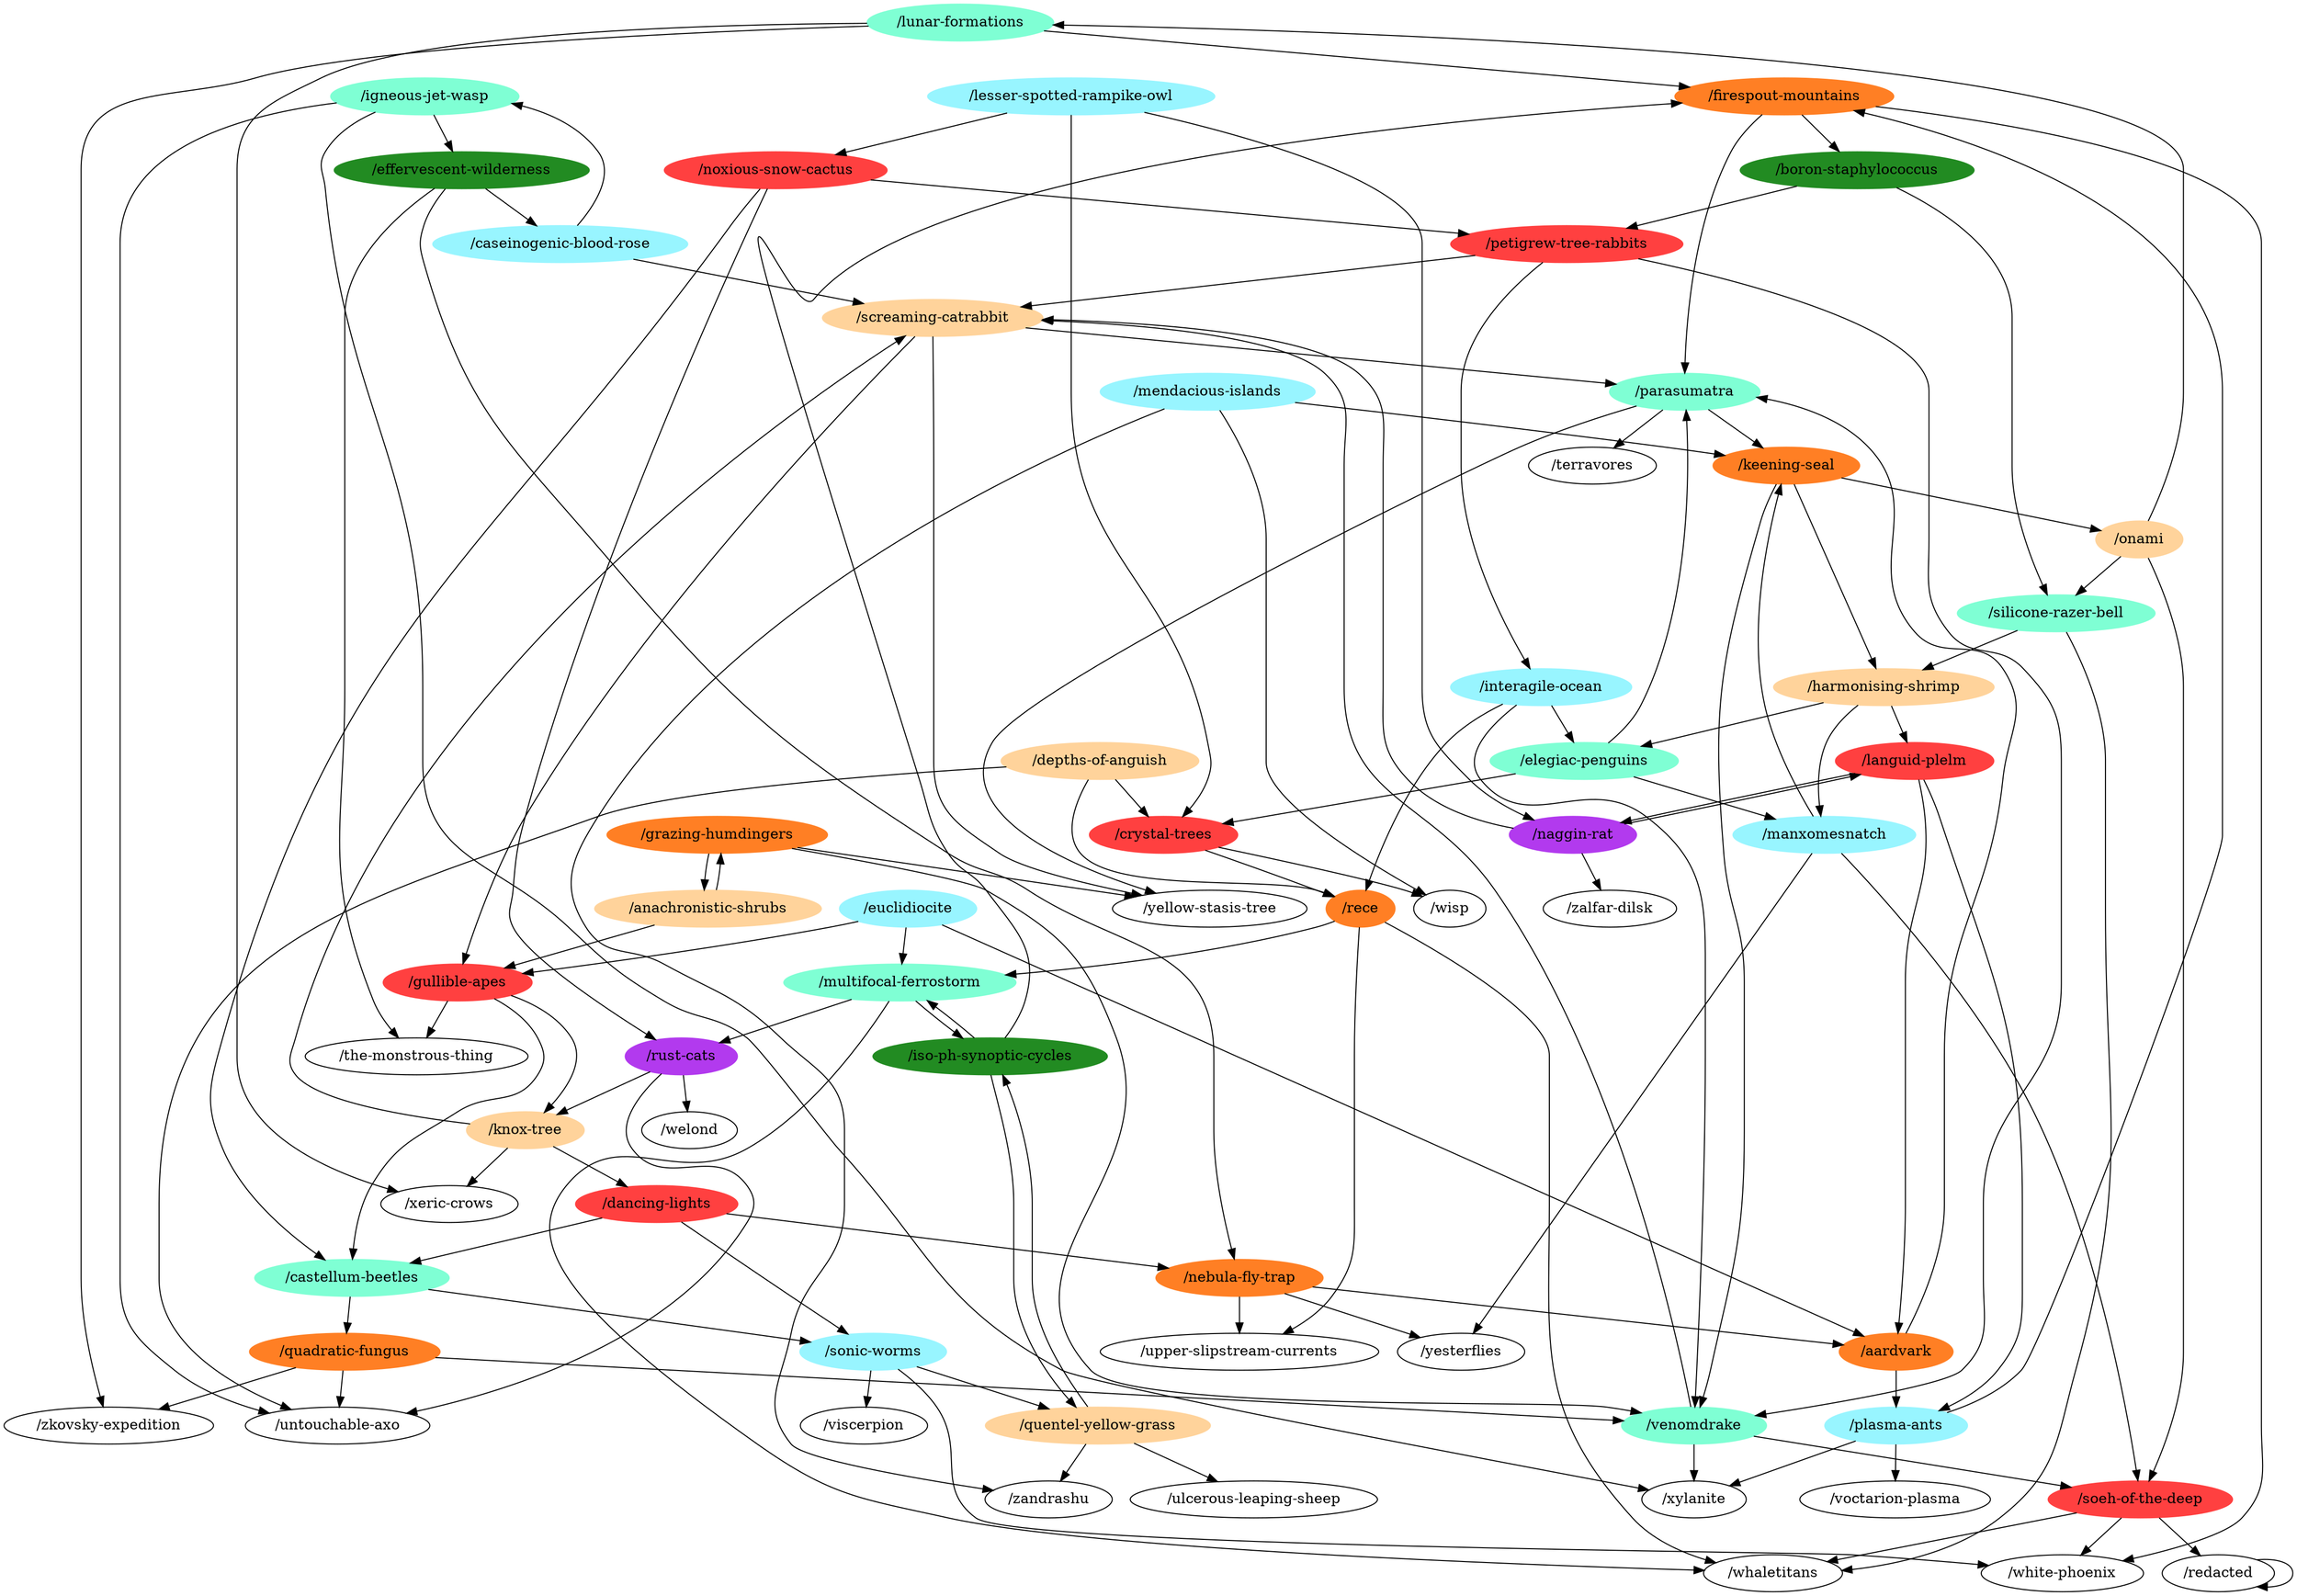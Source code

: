 digraph G {"/lunar-formations" -> "/firespout-mountains";
"/lunar-formations" -> "/xeric-crows";
"/lunar-formations" -> "/zkovsky-expedition";
"/lunar-formations" [color=aquamarine,style=filled];
"/naggin-rat" -> "/zalfar-dilsk";
"/naggin-rat" -> "/languid-plelm";
"/naggin-rat" -> "/screaming-catrabbit";
"/naggin-rat" [color=darkorchid2,style=filled];
"/iso-ph-synoptic-cycles" -> "/multifocal-ferrostorm";
"/iso-ph-synoptic-cycles" -> "/firespout-mountains";
"/iso-ph-synoptic-cycles" -> "/quentel-yellow-grass";
"/iso-ph-synoptic-cycles" [color=forestgreen,style=filled];
"/multifocal-ferrostorm" -> "/iso-ph-synoptic-cycles";
"/multifocal-ferrostorm" -> "/rust-cats";
"/multifocal-ferrostorm" -> "/whaletitans";
"/multifocal-ferrostorm" [color=aquamarine,style=filled];
"/effervescent-wilderness" -> "/nebula-fly-trap";
"/effervescent-wilderness" -> "/the-monstrous-thing";
"/effervescent-wilderness" -> "/caseinogenic-blood-rose";
"/effervescent-wilderness" [color=forestgreen,style=filled];
"/harmonising-shrimp" -> "/languid-plelm";
"/harmonising-shrimp" -> "/elegiac-penguins";
"/harmonising-shrimp" -> "/manxomesnatch";
"/harmonising-shrimp" [color=burlywood1,style=filled];
"/soeh-of-the-deep" -> "/whaletitans";
"/soeh-of-the-deep" -> "/white-phoenix";
"/soeh-of-the-deep" -> "/redacted";
"/soeh-of-the-deep" [color=brown1,style=filled];
"/boron-staphylococcus" -> "/petigrew-tree-rabbits";
"/boron-staphylococcus" -> "/silicone-razer-bell";
"/boron-staphylococcus" [color=forestgreen,style=filled];
"/castellum-beetles" -> "/quadratic-fungus";
"/castellum-beetles" -> "/sonic-worms";
"/castellum-beetles" [color=aquamarine,style=filled];
"/firespout-mountains" -> "/boron-staphylococcus";
"/firespout-mountains" -> "/parasumatra";
"/firespout-mountains" -> "/white-phoenix";
"/firespout-mountains" [color=chocolate1,style=filled];
"/nebula-fly-trap" -> "/upper-slipstream-currents";
"/nebula-fly-trap" -> "/yesterflies";
"/nebula-fly-trap" -> "/aardvark";
"/nebula-fly-trap" [color=chocolate1,style=filled];
"/igneous-jet-wasp" -> "/effervescent-wilderness";
"/igneous-jet-wasp" -> "/untouchable-axo";
"/igneous-jet-wasp" -> "/xylanite";
"/igneous-jet-wasp" [color=aquamarine,style=filled];
"/lesser-spotted-rampike-owl" -> "/naggin-rat";
"/lesser-spotted-rampike-owl" -> "/noxious-snow-cactus";
"/lesser-spotted-rampike-owl" -> "/crystal-trees";
"/lesser-spotted-rampike-owl" [color=cadetblue1,style=filled];
"/venomdrake" -> "/soeh-of-the-deep";
"/venomdrake" -> "/xylanite";
"/venomdrake" -> "/screaming-catrabbit";
"/venomdrake" [color=aquamarine,style=filled];
"/petigrew-tree-rabbits" -> "/venomdrake";
"/petigrew-tree-rabbits" -> "/interagile-ocean";
"/petigrew-tree-rabbits" -> "/screaming-catrabbit";
"/petigrew-tree-rabbits" [color=brown1,style=filled];
"/quentel-yellow-grass" -> "/iso-ph-synoptic-cycles";
"/quentel-yellow-grass" -> "/zandrashu";
"/quentel-yellow-grass" -> "/ulcerous-leaping-sheep";
"/quentel-yellow-grass" [color=burlywood1,style=filled];
"/noxious-snow-cactus" -> "/castellum-beetles";
"/noxious-snow-cactus" -> "/petigrew-tree-rabbits";
"/noxious-snow-cactus" -> "/rust-cats";
"/noxious-snow-cactus" [color=brown1,style=filled];
"/grazing-humdingers" -> "/venomdrake";
"/grazing-humdingers" -> "/yellow-stasis-tree";
"/grazing-humdingers" -> "/anachronistic-shrubs";
"/grazing-humdingers" [color=chocolate1,style=filled];
"/mendacious-islands" -> "/wisp";
"/mendacious-islands" -> "/zandrashu";
"/mendacious-islands" -> "/keening-seal";
"/mendacious-islands" [color=cadetblue1,style=filled];
"/dancing-lights" -> "/castellum-beetles";
"/dancing-lights" -> "/nebula-fly-trap";
"/dancing-lights" -> "/sonic-worms";
"/dancing-lights" [color=brown1,style=filled];
"/rece" -> "/multifocal-ferrostorm";
"/rece" -> "/upper-slipstream-currents";
"/rece" -> "/whaletitans";
"/rece" [color=chocolate1,style=filled];
"/languid-plelm" -> "/naggin-rat";
"/languid-plelm" -> "/plasma-ants";
"/languid-plelm" -> "/aardvark";
"/languid-plelm" [color=brown1,style=filled];
"/interagile-ocean" -> "/venomdrake";
"/interagile-ocean" -> "/rece";
"/interagile-ocean" -> "/elegiac-penguins";
"/interagile-ocean" [color=cadetblue1,style=filled];
"/quadratic-fungus" -> "/untouchable-axo";
"/quadratic-fungus" -> "/venomdrake";
"/quadratic-fungus" -> "/zkovsky-expedition";
"/quadratic-fungus" [color=chocolate1,style=filled];
"/rust-cats" -> "/untouchable-axo";
"/rust-cats" -> "/welond";
"/rust-cats" -> "/knox-tree";
"/rust-cats" [color=darkorchid2,style=filled];
"/euclidiocite" -> "/multifocal-ferrostorm";
"/euclidiocite" -> "/gullible-apes";
"/euclidiocite" -> "/aardvark";
"/euclidiocite" [color=cadetblue1,style=filled];
"/sonic-worms" -> "/quentel-yellow-grass";
"/sonic-worms" -> "/viscerpion";
"/sonic-worms" -> "/white-phoenix";
"/sonic-worms" [color=cadetblue1,style=filled];
"/crystal-trees" -> "/wisp";
"/crystal-trees" -> "/rece";
"/crystal-trees" [color=brown1,style=filled];
"/silicone-razer-bell" -> "/harmonising-shrimp";
"/silicone-razer-bell" -> "/whaletitans";
"/silicone-razer-bell" [color=aquamarine,style=filled];
"/depths-of-anguish" -> "/untouchable-axo";
"/depths-of-anguish" -> "/rece";
"/depths-of-anguish" -> "/crystal-trees";
"/depths-of-anguish" [color=burlywood1,style=filled];
"/elegiac-penguins" -> "/crystal-trees";
"/elegiac-penguins" -> "/parasumatra";
"/elegiac-penguins" -> "/manxomesnatch";
"/elegiac-penguins" [color=aquamarine,style=filled];
"/onami" -> "/lunar-formations";
"/onami" -> "/soeh-of-the-deep";
"/onami" -> "/silicone-razer-bell";
"/onami" [color=burlywood1,style=filled];
"/gullible-apes" -> "/castellum-beetles";
"/gullible-apes" -> "/the-monstrous-thing";
"/gullible-apes" -> "/knox-tree";
"/gullible-apes" [color=brown1,style=filled];
"/knox-tree" -> "/xeric-crows";
"/knox-tree" -> "/dancing-lights";
"/knox-tree" -> "/screaming-catrabbit";
"/knox-tree" [color=burlywood1,style=filled];
"/parasumatra" -> "/yellow-stasis-tree";
"/parasumatra" -> "/keening-seal";
"/parasumatra" -> "/terravores";
"/parasumatra" [color=aquamarine,style=filled];
"/manxomesnatch" -> "/soeh-of-the-deep";
"/manxomesnatch" -> "/yesterflies";
"/manxomesnatch" -> "/keening-seal";
"/manxomesnatch" [color=cadetblue1,style=filled];
"/redacted" -> "/redacted";
"/plasma-ants" -> "/firespout-mountains";
"/plasma-ants" -> "/xylanite";
"/plasma-ants" -> "/voctarion-plasma";
"/plasma-ants" [color=cadetblue1,style=filled];
"/anachronistic-shrubs" -> "/grazing-humdingers";
"/anachronistic-shrubs" -> "/gullible-apes";
"/anachronistic-shrubs" [color=burlywood1,style=filled];
"/keening-seal" -> "/harmonising-shrimp";
"/keening-seal" -> "/venomdrake";
"/keening-seal" -> "/onami";
"/keening-seal" [color=chocolate1,style=filled];
"/caseinogenic-blood-rose" -> "/igneous-jet-wasp";
"/caseinogenic-blood-rose" -> "/screaming-catrabbit";
"/caseinogenic-blood-rose" [color=cadetblue1,style=filled];
"/screaming-catrabbit" -> "/yellow-stasis-tree";
"/screaming-catrabbit" -> "/gullible-apes";
"/screaming-catrabbit" -> "/parasumatra";
"/screaming-catrabbit" [color=burlywood1,style=filled];
"/aardvark" -> "/parasumatra";
"/aardvark" -> "/plasma-ants";
"/aardvark" [color=chocolate1,style=filled];
}